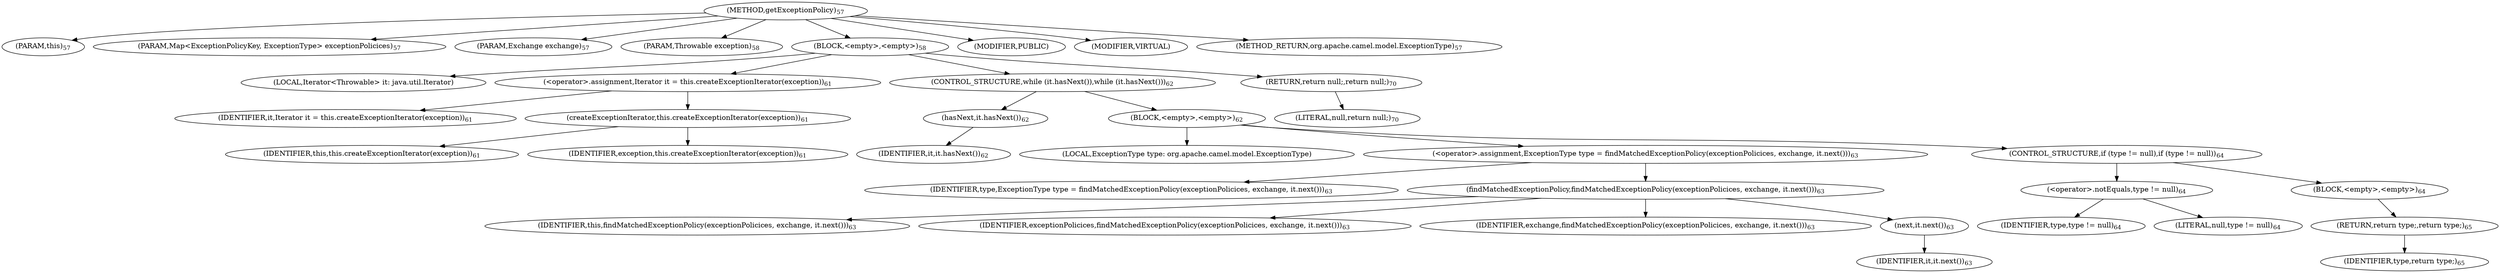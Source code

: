 digraph "getExceptionPolicy" {  
"48" [label = <(METHOD,getExceptionPolicy)<SUB>57</SUB>> ]
"4" [label = <(PARAM,this)<SUB>57</SUB>> ]
"49" [label = <(PARAM,Map&lt;ExceptionPolicyKey, ExceptionType&gt; exceptionPolicices)<SUB>57</SUB>> ]
"50" [label = <(PARAM,Exchange exchange)<SUB>57</SUB>> ]
"51" [label = <(PARAM,Throwable exception)<SUB>58</SUB>> ]
"52" [label = <(BLOCK,&lt;empty&gt;,&lt;empty&gt;)<SUB>58</SUB>> ]
"53" [label = <(LOCAL,Iterator&lt;Throwable&gt; it: java.util.Iterator)> ]
"54" [label = <(&lt;operator&gt;.assignment,Iterator it = this.createExceptionIterator(exception))<SUB>61</SUB>> ]
"55" [label = <(IDENTIFIER,it,Iterator it = this.createExceptionIterator(exception))<SUB>61</SUB>> ]
"56" [label = <(createExceptionIterator,this.createExceptionIterator(exception))<SUB>61</SUB>> ]
"3" [label = <(IDENTIFIER,this,this.createExceptionIterator(exception))<SUB>61</SUB>> ]
"57" [label = <(IDENTIFIER,exception,this.createExceptionIterator(exception))<SUB>61</SUB>> ]
"58" [label = <(CONTROL_STRUCTURE,while (it.hasNext()),while (it.hasNext()))<SUB>62</SUB>> ]
"59" [label = <(hasNext,it.hasNext())<SUB>62</SUB>> ]
"60" [label = <(IDENTIFIER,it,it.hasNext())<SUB>62</SUB>> ]
"61" [label = <(BLOCK,&lt;empty&gt;,&lt;empty&gt;)<SUB>62</SUB>> ]
"62" [label = <(LOCAL,ExceptionType type: org.apache.camel.model.ExceptionType)> ]
"63" [label = <(&lt;operator&gt;.assignment,ExceptionType type = findMatchedExceptionPolicy(exceptionPolicices, exchange, it.next()))<SUB>63</SUB>> ]
"64" [label = <(IDENTIFIER,type,ExceptionType type = findMatchedExceptionPolicy(exceptionPolicices, exchange, it.next()))<SUB>63</SUB>> ]
"65" [label = <(findMatchedExceptionPolicy,findMatchedExceptionPolicy(exceptionPolicices, exchange, it.next()))<SUB>63</SUB>> ]
"5" [label = <(IDENTIFIER,this,findMatchedExceptionPolicy(exceptionPolicices, exchange, it.next()))<SUB>63</SUB>> ]
"66" [label = <(IDENTIFIER,exceptionPolicices,findMatchedExceptionPolicy(exceptionPolicices, exchange, it.next()))<SUB>63</SUB>> ]
"67" [label = <(IDENTIFIER,exchange,findMatchedExceptionPolicy(exceptionPolicices, exchange, it.next()))<SUB>63</SUB>> ]
"68" [label = <(next,it.next())<SUB>63</SUB>> ]
"69" [label = <(IDENTIFIER,it,it.next())<SUB>63</SUB>> ]
"70" [label = <(CONTROL_STRUCTURE,if (type != null),if (type != null))<SUB>64</SUB>> ]
"71" [label = <(&lt;operator&gt;.notEquals,type != null)<SUB>64</SUB>> ]
"72" [label = <(IDENTIFIER,type,type != null)<SUB>64</SUB>> ]
"73" [label = <(LITERAL,null,type != null)<SUB>64</SUB>> ]
"74" [label = <(BLOCK,&lt;empty&gt;,&lt;empty&gt;)<SUB>64</SUB>> ]
"75" [label = <(RETURN,return type;,return type;)<SUB>65</SUB>> ]
"76" [label = <(IDENTIFIER,type,return type;)<SUB>65</SUB>> ]
"77" [label = <(RETURN,return null;,return null;)<SUB>70</SUB>> ]
"78" [label = <(LITERAL,null,return null;)<SUB>70</SUB>> ]
"79" [label = <(MODIFIER,PUBLIC)> ]
"80" [label = <(MODIFIER,VIRTUAL)> ]
"81" [label = <(METHOD_RETURN,org.apache.camel.model.ExceptionType)<SUB>57</SUB>> ]
  "48" -> "4" 
  "48" -> "49" 
  "48" -> "50" 
  "48" -> "51" 
  "48" -> "52" 
  "48" -> "79" 
  "48" -> "80" 
  "48" -> "81" 
  "52" -> "53" 
  "52" -> "54" 
  "52" -> "58" 
  "52" -> "77" 
  "54" -> "55" 
  "54" -> "56" 
  "56" -> "3" 
  "56" -> "57" 
  "58" -> "59" 
  "58" -> "61" 
  "59" -> "60" 
  "61" -> "62" 
  "61" -> "63" 
  "61" -> "70" 
  "63" -> "64" 
  "63" -> "65" 
  "65" -> "5" 
  "65" -> "66" 
  "65" -> "67" 
  "65" -> "68" 
  "68" -> "69" 
  "70" -> "71" 
  "70" -> "74" 
  "71" -> "72" 
  "71" -> "73" 
  "74" -> "75" 
  "75" -> "76" 
  "77" -> "78" 
}
